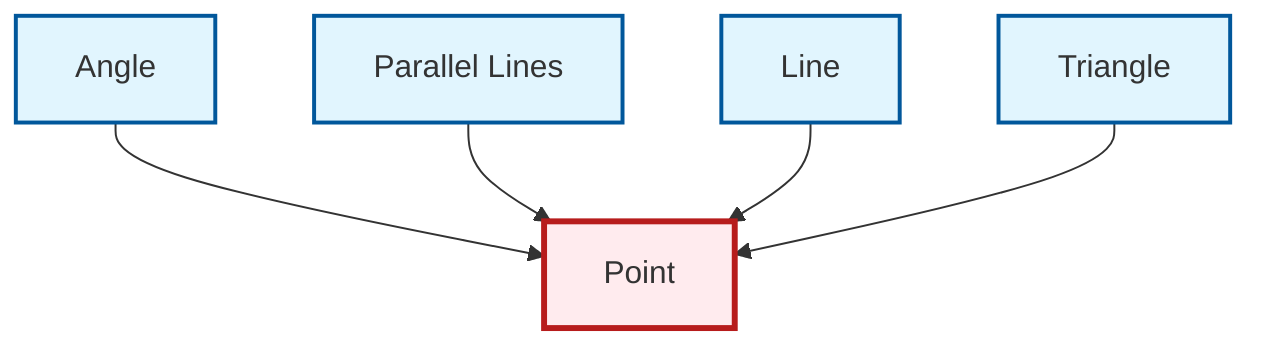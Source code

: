 graph TD
    classDef definition fill:#e1f5fe,stroke:#01579b,stroke-width:2px
    classDef theorem fill:#f3e5f5,stroke:#4a148c,stroke-width:2px
    classDef axiom fill:#fff3e0,stroke:#e65100,stroke-width:2px
    classDef example fill:#e8f5e9,stroke:#1b5e20,stroke-width:2px
    classDef current fill:#ffebee,stroke:#b71c1c,stroke-width:3px
    def-triangle["Triangle"]:::definition
    def-parallel["Parallel Lines"]:::definition
    def-angle["Angle"]:::definition
    def-line["Line"]:::definition
    def-point["Point"]:::definition
    def-angle --> def-point
    def-parallel --> def-point
    def-line --> def-point
    def-triangle --> def-point
    class def-point current